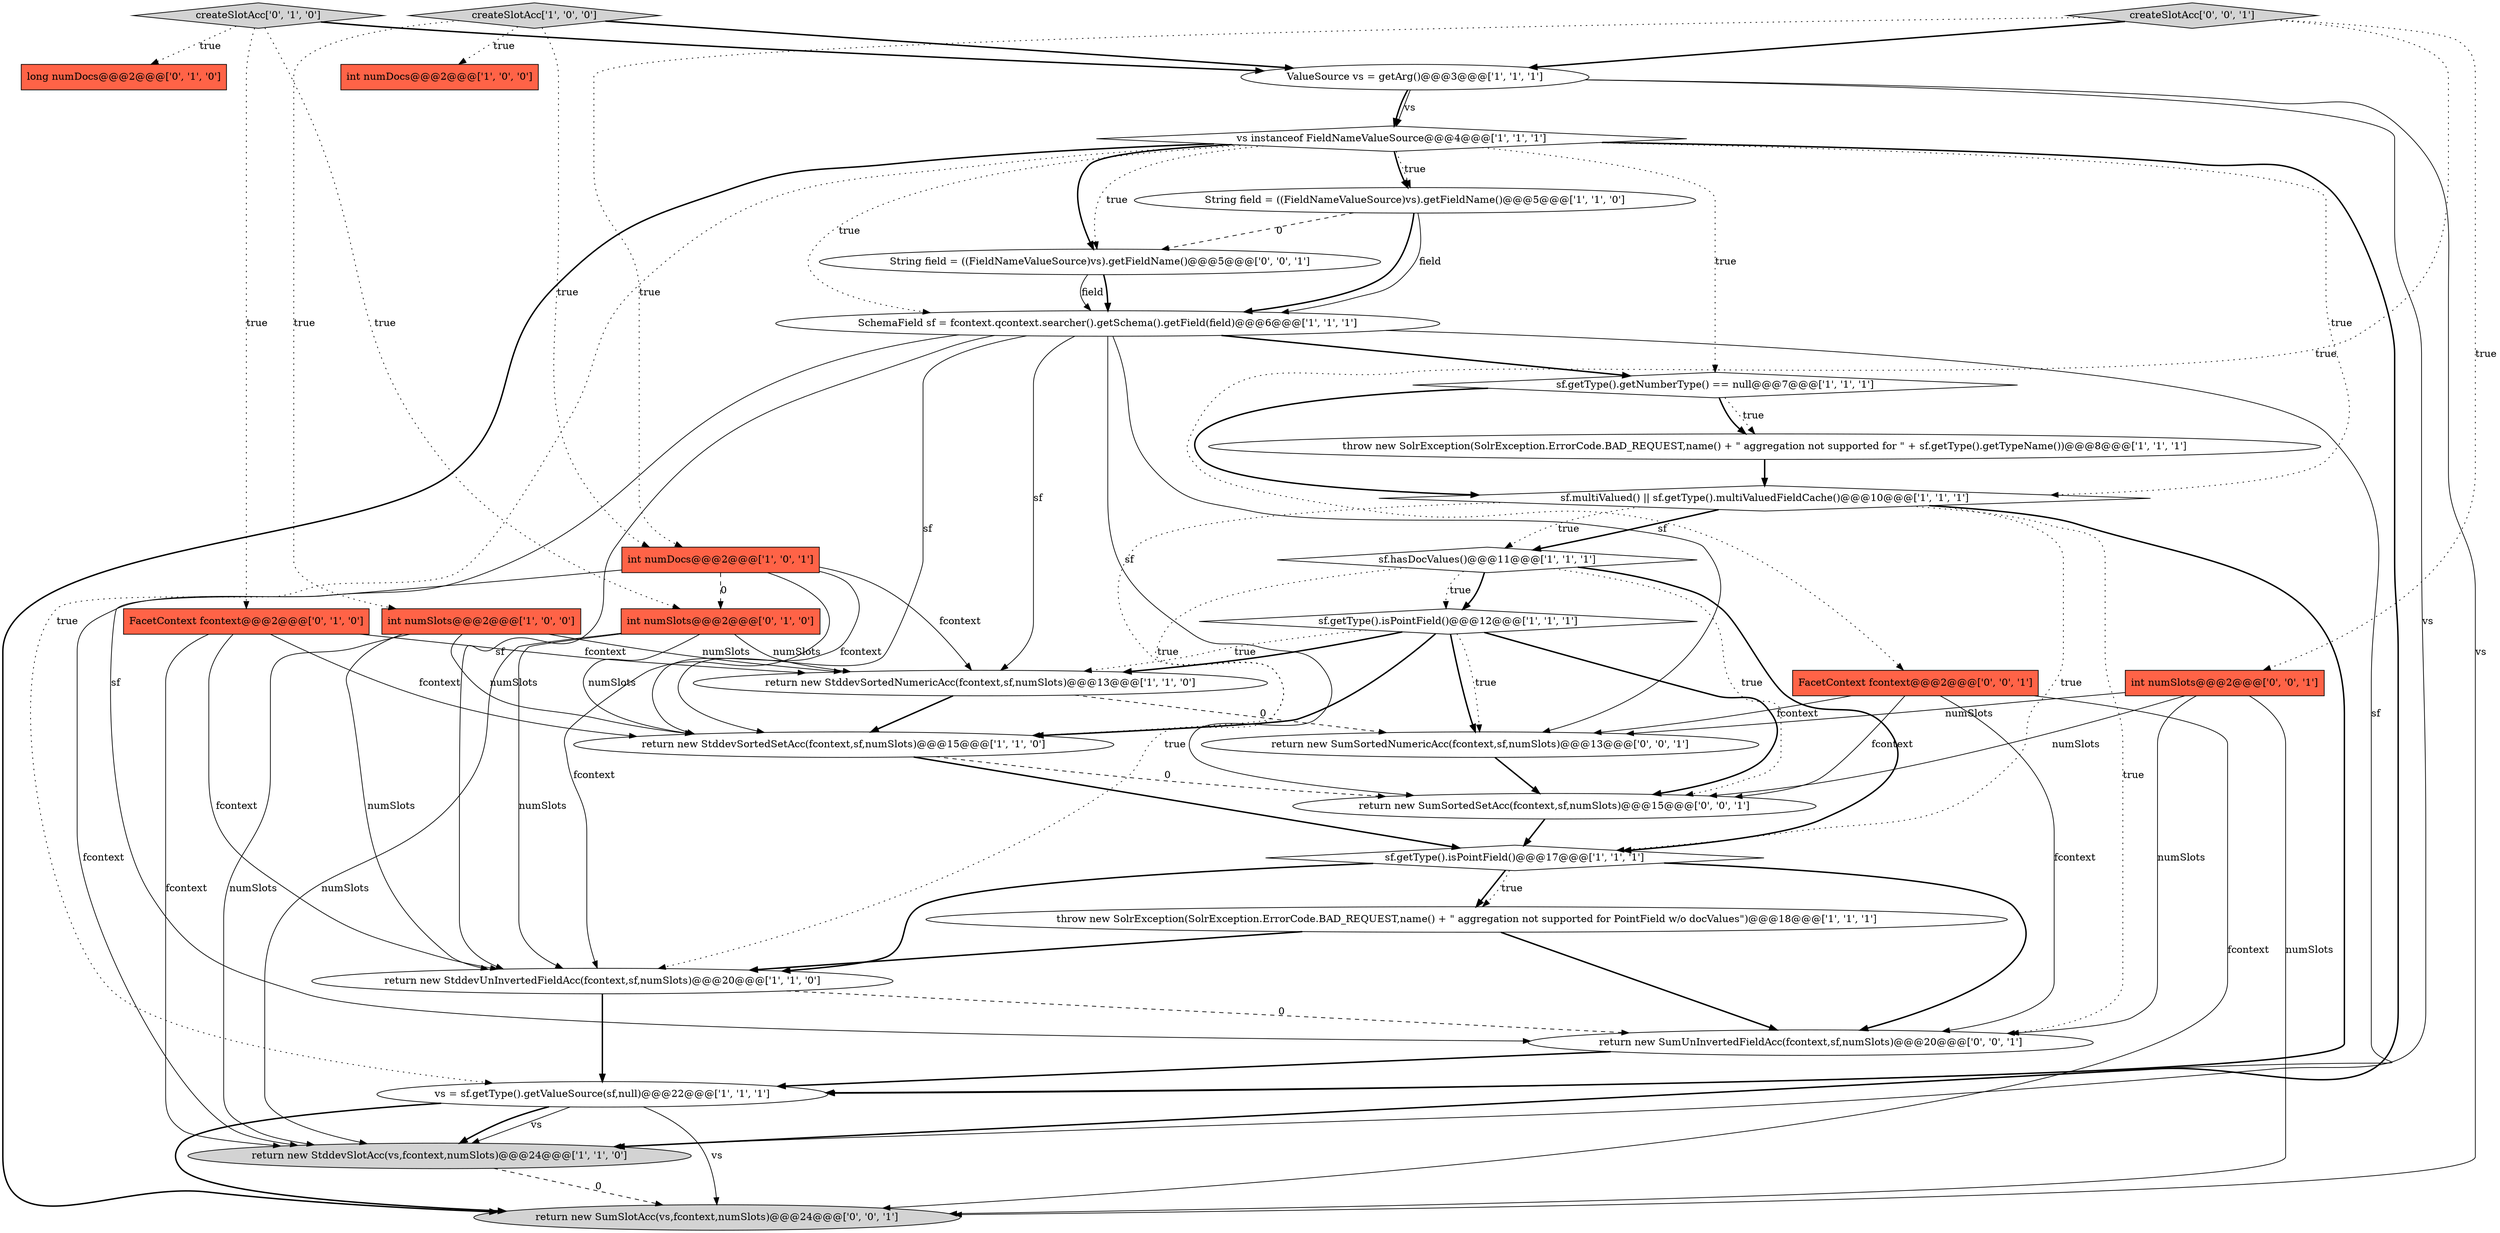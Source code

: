digraph {
25 [style = filled, label = "String field = ((FieldNameValueSource)vs).getFieldName()@@@5@@@['0', '0', '1']", fillcolor = white, shape = ellipse image = "AAA0AAABBB3BBB"];
27 [style = filled, label = "int numSlots@@@2@@@['0', '0', '1']", fillcolor = tomato, shape = box image = "AAA0AAABBB3BBB"];
20 [style = filled, label = "createSlotAcc['0', '1', '0']", fillcolor = lightgray, shape = diamond image = "AAA0AAABBB2BBB"];
17 [style = filled, label = "int numDocs@@@2@@@['1', '0', '1']", fillcolor = tomato, shape = box image = "AAA0AAABBB1BBB"];
18 [style = filled, label = "sf.hasDocValues()@@@11@@@['1', '1', '1']", fillcolor = white, shape = diamond image = "AAA0AAABBB1BBB"];
8 [style = filled, label = "int numSlots@@@2@@@['1', '0', '0']", fillcolor = tomato, shape = box image = "AAA0AAABBB1BBB"];
5 [style = filled, label = "ValueSource vs = getArg()@@@3@@@['1', '1', '1']", fillcolor = white, shape = ellipse image = "AAA0AAABBB1BBB"];
28 [style = filled, label = "return new SumUnInvertedFieldAcc(fcontext,sf,numSlots)@@@20@@@['0', '0', '1']", fillcolor = white, shape = ellipse image = "AAA0AAABBB3BBB"];
22 [style = filled, label = "FacetContext fcontext@@@2@@@['0', '1', '0']", fillcolor = tomato, shape = box image = "AAA0AAABBB2BBB"];
14 [style = filled, label = "throw new SolrException(SolrException.ErrorCode.BAD_REQUEST,name() + \" aggregation not supported for \" + sf.getType().getTypeName())@@@8@@@['1', '1', '1']", fillcolor = white, shape = ellipse image = "AAA0AAABBB1BBB"];
16 [style = filled, label = "sf.multiValued() || sf.getType().multiValuedFieldCache()@@@10@@@['1', '1', '1']", fillcolor = white, shape = diamond image = "AAA0AAABBB1BBB"];
9 [style = filled, label = "sf.getType().isPointField()@@@12@@@['1', '1', '1']", fillcolor = white, shape = diamond image = "AAA0AAABBB1BBB"];
26 [style = filled, label = "return new SumSortedNumericAcc(fcontext,sf,numSlots)@@@13@@@['0', '0', '1']", fillcolor = white, shape = ellipse image = "AAA0AAABBB3BBB"];
30 [style = filled, label = "return new SumSortedSetAcc(fcontext,sf,numSlots)@@@15@@@['0', '0', '1']", fillcolor = white, shape = ellipse image = "AAA0AAABBB3BBB"];
0 [style = filled, label = "int numDocs@@@2@@@['1', '0', '0']", fillcolor = tomato, shape = box image = "AAA0AAABBB1BBB"];
7 [style = filled, label = "sf.getType().getNumberType() == null@@@7@@@['1', '1', '1']", fillcolor = white, shape = diamond image = "AAA0AAABBB1BBB"];
2 [style = filled, label = "SchemaField sf = fcontext.qcontext.searcher().getSchema().getField(field)@@@6@@@['1', '1', '1']", fillcolor = white, shape = ellipse image = "AAA0AAABBB1BBB"];
10 [style = filled, label = "throw new SolrException(SolrException.ErrorCode.BAD_REQUEST,name() + \" aggregation not supported for PointField w/o docValues\")@@@18@@@['1', '1', '1']", fillcolor = white, shape = ellipse image = "AAA0AAABBB1BBB"];
11 [style = filled, label = "return new StddevUnInvertedFieldAcc(fcontext,sf,numSlots)@@@20@@@['1', '1', '0']", fillcolor = white, shape = ellipse image = "AAA0AAABBB1BBB"];
1 [style = filled, label = "return new StddevSlotAcc(vs,fcontext,numSlots)@@@24@@@['1', '1', '0']", fillcolor = lightgray, shape = ellipse image = "AAA0AAABBB1BBB"];
19 [style = filled, label = "return new StddevSortedNumericAcc(fcontext,sf,numSlots)@@@13@@@['1', '1', '0']", fillcolor = white, shape = ellipse image = "AAA0AAABBB1BBB"];
15 [style = filled, label = "return new StddevSortedSetAcc(fcontext,sf,numSlots)@@@15@@@['1', '1', '0']", fillcolor = white, shape = ellipse image = "AAA0AAABBB1BBB"];
6 [style = filled, label = "String field = ((FieldNameValueSource)vs).getFieldName()@@@5@@@['1', '1', '0']", fillcolor = white, shape = ellipse image = "AAA0AAABBB1BBB"];
3 [style = filled, label = "createSlotAcc['1', '0', '0']", fillcolor = lightgray, shape = diamond image = "AAA0AAABBB1BBB"];
23 [style = filled, label = "int numSlots@@@2@@@['0', '1', '0']", fillcolor = tomato, shape = box image = "AAA1AAABBB2BBB"];
29 [style = filled, label = "createSlotAcc['0', '0', '1']", fillcolor = lightgray, shape = diamond image = "AAA0AAABBB3BBB"];
4 [style = filled, label = "sf.getType().isPointField()@@@17@@@['1', '1', '1']", fillcolor = white, shape = diamond image = "AAA0AAABBB1BBB"];
21 [style = filled, label = "long numDocs@@@2@@@['0', '1', '0']", fillcolor = tomato, shape = box image = "AAA0AAABBB2BBB"];
12 [style = filled, label = "vs = sf.getType().getValueSource(sf,null)@@@22@@@['1', '1', '1']", fillcolor = white, shape = ellipse image = "AAA0AAABBB1BBB"];
24 [style = filled, label = "FacetContext fcontext@@@2@@@['0', '0', '1']", fillcolor = tomato, shape = box image = "AAA0AAABBB3BBB"];
31 [style = filled, label = "return new SumSlotAcc(vs,fcontext,numSlots)@@@24@@@['0', '0', '1']", fillcolor = lightgray, shape = ellipse image = "AAA0AAABBB3BBB"];
13 [style = filled, label = "vs instanceof FieldNameValueSource@@@4@@@['1', '1', '1']", fillcolor = white, shape = diamond image = "AAA0AAABBB1BBB"];
2->30 [style = solid, label="sf"];
22->15 [style = solid, label="fcontext"];
27->31 [style = solid, label="numSlots"];
29->5 [style = bold, label=""];
18->15 [style = dotted, label="true"];
23->15 [style = solid, label="numSlots"];
22->19 [style = solid, label="fcontext"];
27->28 [style = solid, label="numSlots"];
13->1 [style = bold, label=""];
5->13 [style = solid, label="vs"];
7->14 [style = bold, label=""];
12->31 [style = solid, label="vs"];
9->26 [style = bold, label=""];
3->5 [style = bold, label=""];
7->16 [style = bold, label=""];
3->0 [style = dotted, label="true"];
24->28 [style = solid, label="fcontext"];
13->31 [style = bold, label=""];
19->15 [style = bold, label=""];
24->31 [style = solid, label="fcontext"];
10->11 [style = bold, label=""];
14->16 [style = bold, label=""];
13->25 [style = bold, label=""];
13->6 [style = dotted, label="true"];
2->19 [style = solid, label="sf"];
9->26 [style = dotted, label="true"];
13->25 [style = dotted, label="true"];
27->30 [style = solid, label="numSlots"];
1->31 [style = dashed, label="0"];
22->1 [style = solid, label="fcontext"];
23->11 [style = solid, label="numSlots"];
15->30 [style = dashed, label="0"];
11->12 [style = bold, label=""];
13->7 [style = dotted, label="true"];
16->4 [style = dotted, label="true"];
12->1 [style = bold, label=""];
25->2 [style = bold, label=""];
6->2 [style = bold, label=""];
8->1 [style = solid, label="numSlots"];
18->4 [style = bold, label=""];
17->1 [style = solid, label="fcontext"];
18->9 [style = bold, label=""];
3->17 [style = dotted, label="true"];
20->22 [style = dotted, label="true"];
17->23 [style = dashed, label="0"];
24->26 [style = solid, label="fcontext"];
16->11 [style = dotted, label="true"];
12->31 [style = bold, label=""];
2->15 [style = solid, label="sf"];
2->12 [style = solid, label="sf"];
16->18 [style = dotted, label="true"];
4->10 [style = bold, label=""];
2->28 [style = solid, label="sf"];
13->16 [style = dotted, label="true"];
17->11 [style = solid, label="fcontext"];
29->17 [style = dotted, label="true"];
16->18 [style = bold, label=""];
4->10 [style = dotted, label="true"];
17->15 [style = solid, label="fcontext"];
24->30 [style = solid, label="fcontext"];
8->19 [style = solid, label="numSlots"];
28->12 [style = bold, label=""];
5->1 [style = solid, label="vs"];
8->11 [style = solid, label="numSlots"];
2->26 [style = solid, label="sf"];
12->1 [style = solid, label="vs"];
13->2 [style = dotted, label="true"];
9->19 [style = dotted, label="true"];
19->26 [style = dashed, label="0"];
8->15 [style = solid, label="numSlots"];
5->13 [style = bold, label=""];
18->9 [style = dotted, label="true"];
20->23 [style = dotted, label="true"];
9->19 [style = bold, label=""];
2->11 [style = solid, label="sf"];
27->26 [style = solid, label="numSlots"];
5->31 [style = solid, label="vs"];
13->6 [style = bold, label=""];
29->24 [style = dotted, label="true"];
6->2 [style = solid, label="field"];
10->28 [style = bold, label=""];
13->12 [style = dotted, label="true"];
29->27 [style = dotted, label="true"];
23->1 [style = solid, label="numSlots"];
23->19 [style = solid, label="numSlots"];
25->2 [style = solid, label="field"];
9->30 [style = bold, label=""];
20->21 [style = dotted, label="true"];
4->28 [style = bold, label=""];
20->5 [style = bold, label=""];
26->30 [style = bold, label=""];
11->28 [style = dashed, label="0"];
6->25 [style = dashed, label="0"];
9->15 [style = bold, label=""];
30->4 [style = bold, label=""];
15->4 [style = bold, label=""];
17->19 [style = solid, label="fcontext"];
2->7 [style = bold, label=""];
16->28 [style = dotted, label="true"];
4->11 [style = bold, label=""];
3->8 [style = dotted, label="true"];
22->11 [style = solid, label="fcontext"];
16->12 [style = bold, label=""];
18->30 [style = dotted, label="true"];
7->14 [style = dotted, label="true"];
}
